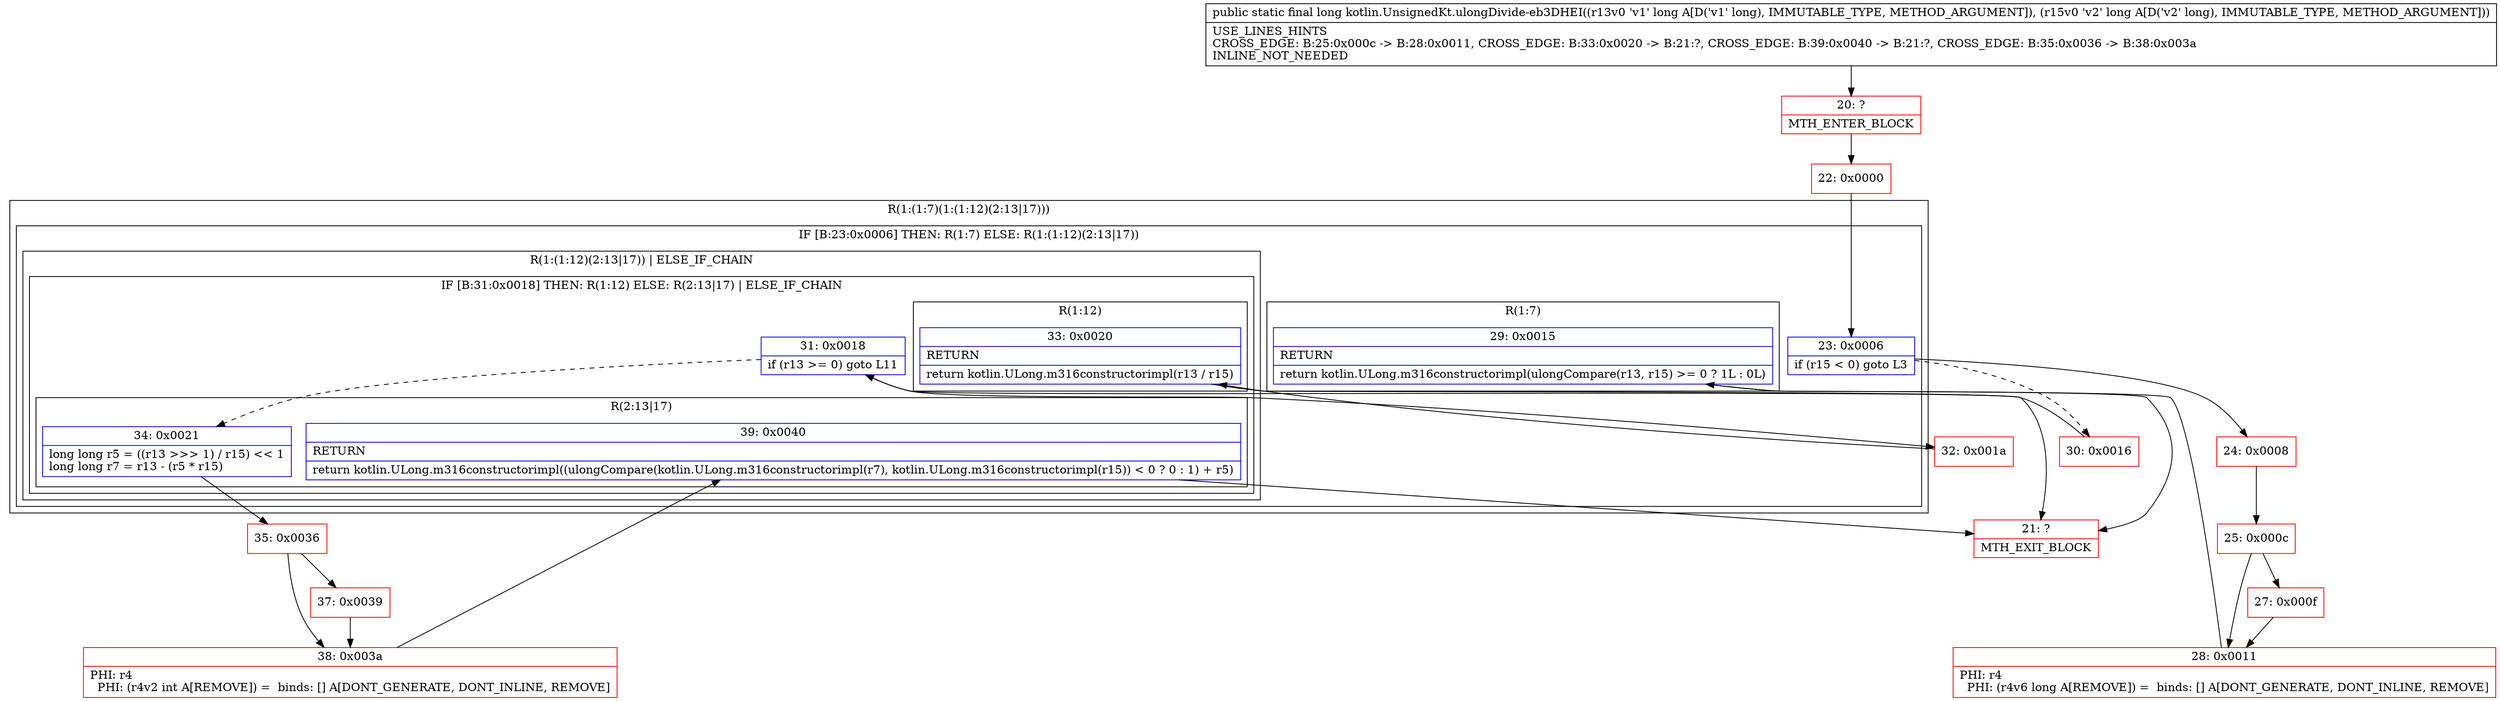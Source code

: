 digraph "CFG forkotlin.UnsignedKt.ulongDivide\-eb3DHEI(JJ)J" {
subgraph cluster_Region_1977559844 {
label = "R(1:(1:7)(1:(1:12)(2:13|17)))";
node [shape=record,color=blue];
subgraph cluster_IfRegion_1591514947 {
label = "IF [B:23:0x0006] THEN: R(1:7) ELSE: R(1:(1:12)(2:13|17))";
node [shape=record,color=blue];
Node_23 [shape=record,label="{23\:\ 0x0006|if (r15 \< 0) goto L3\l}"];
subgraph cluster_Region_1224190068 {
label = "R(1:7)";
node [shape=record,color=blue];
Node_29 [shape=record,label="{29\:\ 0x0015|RETURN\l|return kotlin.ULong.m316constructorimpl(ulongCompare(r13, r15) \>= 0 ? 1L : 0L)\l}"];
}
subgraph cluster_Region_52431098 {
label = "R(1:(1:12)(2:13|17)) | ELSE_IF_CHAIN\l";
node [shape=record,color=blue];
subgraph cluster_IfRegion_262837681 {
label = "IF [B:31:0x0018] THEN: R(1:12) ELSE: R(2:13|17) | ELSE_IF_CHAIN\l";
node [shape=record,color=blue];
Node_31 [shape=record,label="{31\:\ 0x0018|if (r13 \>= 0) goto L11\l}"];
subgraph cluster_Region_905342344 {
label = "R(1:12)";
node [shape=record,color=blue];
Node_33 [shape=record,label="{33\:\ 0x0020|RETURN\l|return kotlin.ULong.m316constructorimpl(r13 \/ r15)\l}"];
}
subgraph cluster_Region_794765675 {
label = "R(2:13|17)";
node [shape=record,color=blue];
Node_34 [shape=record,label="{34\:\ 0x0021|long long r5 = ((r13 \>\>\> 1) \/ r15) \<\< 1\llong long r7 = r13 \- (r5 * r15)\l}"];
Node_39 [shape=record,label="{39\:\ 0x0040|RETURN\l|return kotlin.ULong.m316constructorimpl((ulongCompare(kotlin.ULong.m316constructorimpl(r7), kotlin.ULong.m316constructorimpl(r15)) \< 0 ? 0 : 1) + r5)\l}"];
}
}
}
}
}
Node_20 [shape=record,color=red,label="{20\:\ ?|MTH_ENTER_BLOCK\l}"];
Node_22 [shape=record,color=red,label="{22\:\ 0x0000}"];
Node_24 [shape=record,color=red,label="{24\:\ 0x0008}"];
Node_25 [shape=record,color=red,label="{25\:\ 0x000c}"];
Node_27 [shape=record,color=red,label="{27\:\ 0x000f}"];
Node_28 [shape=record,color=red,label="{28\:\ 0x0011|PHI: r4 \l  PHI: (r4v6 long A[REMOVE]) =  binds: [] A[DONT_GENERATE, DONT_INLINE, REMOVE]\l}"];
Node_21 [shape=record,color=red,label="{21\:\ ?|MTH_EXIT_BLOCK\l}"];
Node_30 [shape=record,color=red,label="{30\:\ 0x0016}"];
Node_32 [shape=record,color=red,label="{32\:\ 0x001a}"];
Node_35 [shape=record,color=red,label="{35\:\ 0x0036}"];
Node_37 [shape=record,color=red,label="{37\:\ 0x0039}"];
Node_38 [shape=record,color=red,label="{38\:\ 0x003a|PHI: r4 \l  PHI: (r4v2 int A[REMOVE]) =  binds: [] A[DONT_GENERATE, DONT_INLINE, REMOVE]\l}"];
MethodNode[shape=record,label="{public static final long kotlin.UnsignedKt.ulongDivide\-eb3DHEI((r13v0 'v1' long A[D('v1' long), IMMUTABLE_TYPE, METHOD_ARGUMENT]), (r15v0 'v2' long A[D('v2' long), IMMUTABLE_TYPE, METHOD_ARGUMENT]))  | USE_LINES_HINTS\lCROSS_EDGE: B:25:0x000c \-\> B:28:0x0011, CROSS_EDGE: B:33:0x0020 \-\> B:21:?, CROSS_EDGE: B:39:0x0040 \-\> B:21:?, CROSS_EDGE: B:35:0x0036 \-\> B:38:0x003a\lINLINE_NOT_NEEDED\l}"];
MethodNode -> Node_20;Node_23 -> Node_24;
Node_23 -> Node_30[style=dashed];
Node_29 -> Node_21;
Node_31 -> Node_32;
Node_31 -> Node_34[style=dashed];
Node_33 -> Node_21;
Node_34 -> Node_35;
Node_39 -> Node_21;
Node_20 -> Node_22;
Node_22 -> Node_23;
Node_24 -> Node_25;
Node_25 -> Node_27;
Node_25 -> Node_28;
Node_27 -> Node_28;
Node_28 -> Node_29;
Node_30 -> Node_31;
Node_32 -> Node_33;
Node_35 -> Node_37;
Node_35 -> Node_38;
Node_37 -> Node_38;
Node_38 -> Node_39;
}

